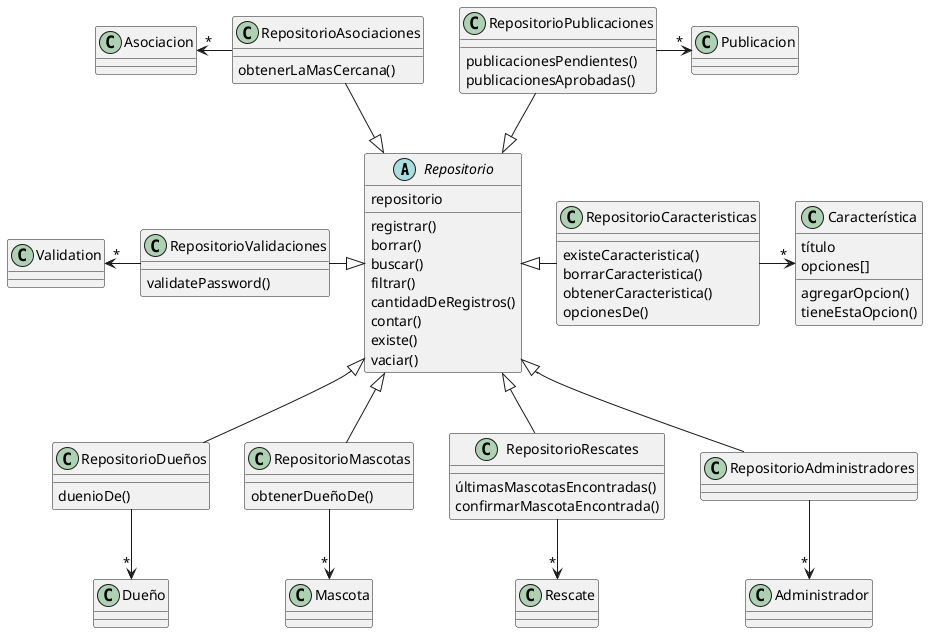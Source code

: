 @startuml rescateDePatitas

abstract class Repositorio {
  repositorio
  registrar()
  borrar()
  buscar()
  filtrar()
  cantidadDeRegistros()
  contar()
  existe()
  vaciar()
  
}

class RepositorioDueños{
  duenioDe()
}


class RepositorioMascotas{
  obtenerDueñoDe()
}


class RepositorioRescates{
  últimasMascotasEncontradas()
  confirmarMascotaEncontrada()
}

class RepositorioCaracteristicas{
  existeCaracteristica()
  borrarCaracteristica()
  obtenerCaracteristica()
  opcionesDe()
}

class RepositorioAdministradores{

}

class RepositorioValidaciones{
  validatePassword()
}


class RepositorioPublicaciones{
  publicacionesPendientes()
  publicacionesAprobadas()
}


class RepositorioAsociaciones{
  obtenerLaMasCercana()
}

class Característica{
  título
  opciones[]
  agregarOpcion()
  tieneEstaOpcion()
}

RepositorioAsociaciones     -l-> "*" Asociacion
RepositorioPublicaciones      -> "*" Publicacion
RepositorioDueños           -d-> "*" Dueño
RepositorioMascotas         -d-> "*" Mascota
RepositorioRescates         -d-> "*" Rescate
RepositorioAdministradores  -d-> "*" Administrador
RepositorioCaracteristicas  -r-> "*" Característica
RepositorioValidaciones     -l-> "*" Validation


RepositorioAsociaciones    -d-|> Repositorio
RepositorioPublicaciones   -d-|> Repositorio
RepositorioValidaciones    -r-|> Repositorio
RepositorioDueños          -u-|> Repositorio
RepositorioRescates        -u-|> Repositorio
RepositorioMascotas        -u-|> Repositorio
RepositorioCaracteristicas -l-|> Repositorio
RepositorioAdministradores -u-|> Repositorio
@enduml